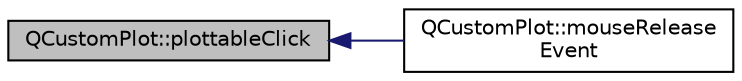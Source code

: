 digraph "QCustomPlot::plottableClick"
{
  edge [fontname="Helvetica",fontsize="10",labelfontname="Helvetica",labelfontsize="10"];
  node [fontname="Helvetica",fontsize="10",shape=record];
  rankdir="LR";
  Node557 [label="QCustomPlot::plottableClick",height=0.2,width=0.4,color="black", fillcolor="grey75", style="filled", fontcolor="black"];
  Node557 -> Node558 [dir="back",color="midnightblue",fontsize="10",style="solid",fontname="Helvetica"];
  Node558 [label="QCustomPlot::mouseRelease\lEvent",height=0.2,width=0.4,color="black", fillcolor="white", style="filled",URL="$class_q_custom_plot.html#a724e97d2e8c03e68adac5f4b6164a1b3"];
}
